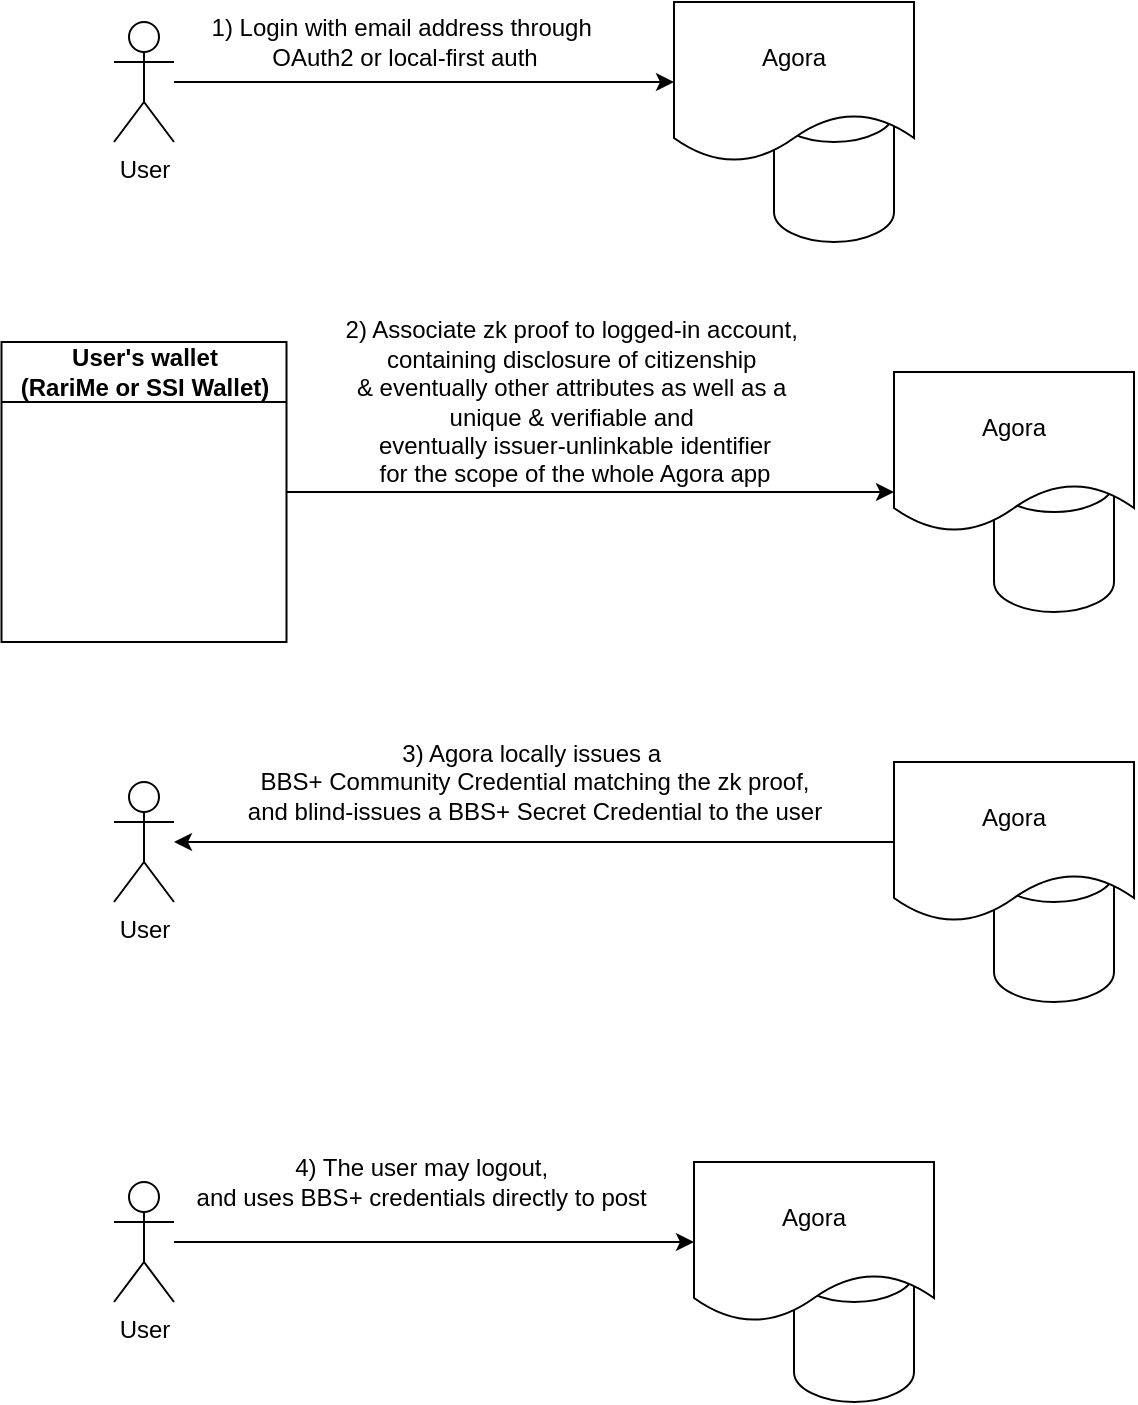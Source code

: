<mxfile version="24.7.5">
  <diagram name="Page-1" id="qldNglB9MhPnvddBlw0v">
    <mxGraphModel dx="1434" dy="822" grid="1" gridSize="10" guides="1" tooltips="1" connect="1" arrows="1" fold="1" page="1" pageScale="1" pageWidth="850" pageHeight="1100" math="0" shadow="0">
      <root>
        <mxCell id="0" />
        <mxCell id="1" parent="0" />
        <mxCell id="2zX7negMlNs0xSwpkuFU-1" style="edgeStyle=orthogonalEdgeStyle;rounded=0;orthogonalLoop=1;jettySize=auto;html=1;entryX=0;entryY=0.5;entryDx=0;entryDy=0;" edge="1" parent="1" source="2zX7negMlNs0xSwpkuFU-2" target="2zX7negMlNs0xSwpkuFU-4">
          <mxGeometry relative="1" as="geometry" />
        </mxCell>
        <mxCell id="2zX7negMlNs0xSwpkuFU-2" value="User" style="shape=umlActor;verticalLabelPosition=bottom;verticalAlign=top;html=1;outlineConnect=0;" vertex="1" parent="1">
          <mxGeometry x="150" y="160" width="30" height="60" as="geometry" />
        </mxCell>
        <mxCell id="2zX7negMlNs0xSwpkuFU-3" value="" style="shape=cylinder3;whiteSpace=wrap;html=1;boundedLbl=1;backgroundOutline=1;size=15;" vertex="1" parent="1">
          <mxGeometry x="480" y="190" width="60" height="80" as="geometry" />
        </mxCell>
        <mxCell id="2zX7negMlNs0xSwpkuFU-4" value="Agora" style="shape=document;whiteSpace=wrap;html=1;boundedLbl=1;" vertex="1" parent="1">
          <mxGeometry x="430" y="150" width="120" height="80" as="geometry" />
        </mxCell>
        <mxCell id="2zX7negMlNs0xSwpkuFU-5" value="1) Login with email address&amp;nbsp;&lt;span style=&quot;background-color: initial;&quot;&gt;through&amp;nbsp;&lt;/span&gt;&lt;div&gt;&lt;span style=&quot;background-color: initial;&quot;&gt;OAuth2 or local-first auth&lt;/span&gt;&lt;/div&gt;" style="text;html=1;align=center;verticalAlign=middle;resizable=0;points=[];autosize=1;strokeColor=none;fillColor=none;" vertex="1" parent="1">
          <mxGeometry x="185" y="150" width="220" height="40" as="geometry" />
        </mxCell>
        <mxCell id="2zX7negMlNs0xSwpkuFU-6" value="User&#39;s wallet&lt;div&gt;(RariMe or SSI Wallet)&lt;/div&gt;" style="swimlane;whiteSpace=wrap;html=1;startSize=30;" vertex="1" parent="1">
          <mxGeometry x="93.75" y="320" width="142.5" height="150" as="geometry" />
        </mxCell>
        <mxCell id="2zX7negMlNs0xSwpkuFU-7" style="edgeStyle=orthogonalEdgeStyle;rounded=0;orthogonalLoop=1;jettySize=auto;html=1;entryX=0;entryY=0.75;entryDx=0;entryDy=0;" edge="1" parent="1" source="2zX7negMlNs0xSwpkuFU-6" target="2zX7negMlNs0xSwpkuFU-10">
          <mxGeometry relative="1" as="geometry" />
        </mxCell>
        <mxCell id="2zX7negMlNs0xSwpkuFU-8" value="2) Associate zk proof to logged-in account,&amp;nbsp;&lt;div&gt;containing disclosure of citizenship&amp;nbsp;&lt;/div&gt;&lt;div&gt;&amp;amp; eventually other attributes as well as a&amp;nbsp;&lt;/div&gt;&lt;div&gt;unique &amp;amp; verifiable and&amp;nbsp;&lt;/div&gt;&lt;div&gt;&lt;span style=&quot;background-color: initial;&quot;&gt;eventually issuer-unlinkable identifier&lt;/span&gt;&lt;/div&gt;&lt;div&gt;for the scope of the whole Agora app&lt;/div&gt;" style="text;html=1;align=center;verticalAlign=middle;resizable=0;points=[];autosize=1;strokeColor=none;fillColor=none;" vertex="1" parent="1">
          <mxGeometry x="255" y="300" width="250" height="100" as="geometry" />
        </mxCell>
        <mxCell id="2zX7negMlNs0xSwpkuFU-9" value="" style="shape=cylinder3;whiteSpace=wrap;html=1;boundedLbl=1;backgroundOutline=1;size=15;" vertex="1" parent="1">
          <mxGeometry x="590" y="375" width="60" height="80" as="geometry" />
        </mxCell>
        <mxCell id="2zX7negMlNs0xSwpkuFU-10" value="Agora" style="shape=document;whiteSpace=wrap;html=1;boundedLbl=1;" vertex="1" parent="1">
          <mxGeometry x="540" y="335" width="120" height="80" as="geometry" />
        </mxCell>
        <mxCell id="2zX7negMlNs0xSwpkuFU-11" style="edgeStyle=orthogonalEdgeStyle;rounded=0;orthogonalLoop=1;jettySize=auto;html=1;entryX=0;entryY=0.5;entryDx=0;entryDy=0;startArrow=classic;startFill=1;endArrow=none;endFill=0;" edge="1" parent="1" source="2zX7negMlNs0xSwpkuFU-12" target="2zX7negMlNs0xSwpkuFU-14">
          <mxGeometry relative="1" as="geometry" />
        </mxCell>
        <mxCell id="2zX7negMlNs0xSwpkuFU-12" value="User" style="shape=umlActor;verticalLabelPosition=bottom;verticalAlign=top;html=1;outlineConnect=0;" vertex="1" parent="1">
          <mxGeometry x="150" y="540" width="30" height="60" as="geometry" />
        </mxCell>
        <mxCell id="2zX7negMlNs0xSwpkuFU-13" value="" style="shape=cylinder3;whiteSpace=wrap;html=1;boundedLbl=1;backgroundOutline=1;size=15;" vertex="1" parent="1">
          <mxGeometry x="590" y="570" width="60" height="80" as="geometry" />
        </mxCell>
        <mxCell id="2zX7negMlNs0xSwpkuFU-14" value="Agora" style="shape=document;whiteSpace=wrap;html=1;boundedLbl=1;" vertex="1" parent="1">
          <mxGeometry x="540" y="530" width="120" height="80" as="geometry" />
        </mxCell>
        <mxCell id="2zX7negMlNs0xSwpkuFU-15" value="3) Agora locally issues a&amp;nbsp;&lt;div&gt;&lt;span style=&quot;background-color: initial;&quot;&gt;BBS+ Community Credential&amp;nbsp;&lt;/span&gt;&lt;span style=&quot;background-color: initial;&quot;&gt;matching the zk proof,&lt;/span&gt;&lt;div&gt;&lt;span style=&quot;background-color: initial;&quot;&gt;and blind-issues a BBS+ Secret Credential to the user&lt;/span&gt;&lt;/div&gt;&lt;/div&gt;" style="text;html=1;align=center;verticalAlign=middle;resizable=0;points=[];autosize=1;strokeColor=none;fillColor=none;" vertex="1" parent="1">
          <mxGeometry x="205" y="510" width="310" height="60" as="geometry" />
        </mxCell>
        <mxCell id="2zX7negMlNs0xSwpkuFU-16" style="edgeStyle=orthogonalEdgeStyle;rounded=0;orthogonalLoop=1;jettySize=auto;html=1;entryX=0;entryY=0.5;entryDx=0;entryDy=0;startArrow=none;startFill=0;endArrow=classic;endFill=1;" edge="1" parent="1" source="2zX7negMlNs0xSwpkuFU-17" target="2zX7negMlNs0xSwpkuFU-19">
          <mxGeometry relative="1" as="geometry" />
        </mxCell>
        <mxCell id="2zX7negMlNs0xSwpkuFU-17" value="User" style="shape=umlActor;verticalLabelPosition=bottom;verticalAlign=top;html=1;outlineConnect=0;" vertex="1" parent="1">
          <mxGeometry x="150" y="740" width="30" height="60" as="geometry" />
        </mxCell>
        <mxCell id="2zX7negMlNs0xSwpkuFU-18" value="" style="shape=cylinder3;whiteSpace=wrap;html=1;boundedLbl=1;backgroundOutline=1;size=15;" vertex="1" parent="1">
          <mxGeometry x="490" y="770" width="60" height="80" as="geometry" />
        </mxCell>
        <mxCell id="2zX7negMlNs0xSwpkuFU-19" value="Agora" style="shape=document;whiteSpace=wrap;html=1;boundedLbl=1;" vertex="1" parent="1">
          <mxGeometry x="440" y="730" width="120" height="80" as="geometry" />
        </mxCell>
        <mxCell id="2zX7negMlNs0xSwpkuFU-20" value="4) The user may logout,&amp;nbsp;&lt;div&gt;and uses BBS+ credentials directly to post&amp;nbsp;&lt;/div&gt;" style="text;html=1;align=center;verticalAlign=middle;resizable=0;points=[];autosize=1;strokeColor=none;fillColor=none;" vertex="1" parent="1">
          <mxGeometry x="180" y="720" width="250" height="40" as="geometry" />
        </mxCell>
      </root>
    </mxGraphModel>
  </diagram>
</mxfile>
